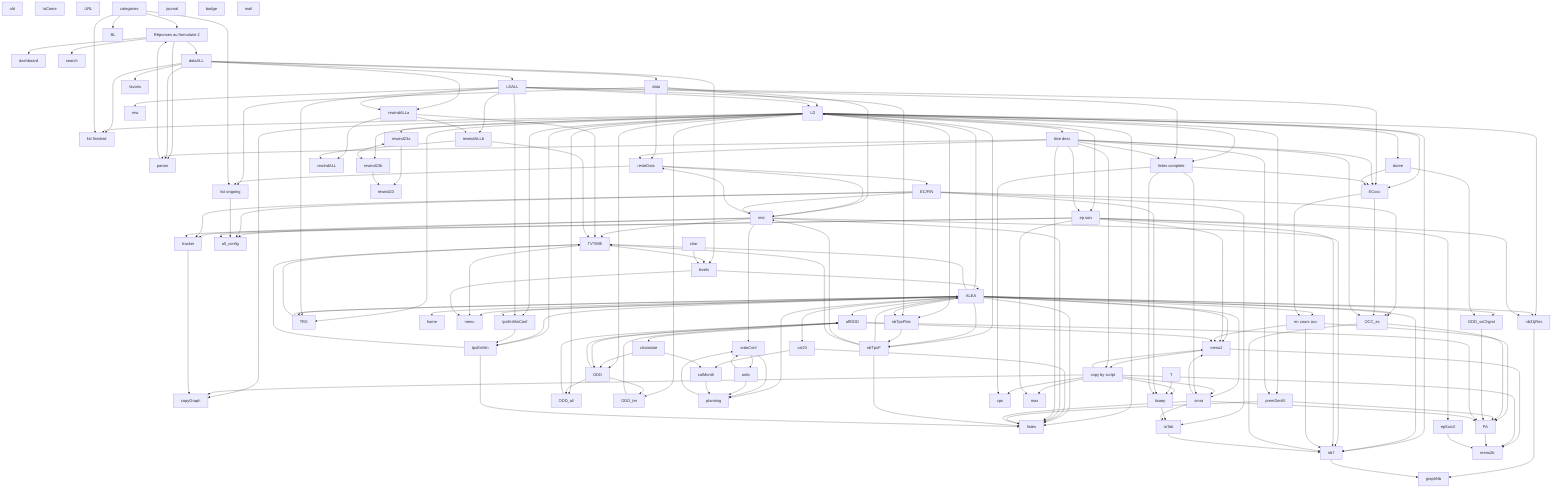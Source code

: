 flowchart TD
    D[Réponses au formulaire 2] --> B[dashboard]
    D --> C[search]
    D --> F[dataALL]
    D --> K[param]
    E[old]
    F --> G[data]
    F --> I[LDALL]
    F --> K
    F --> AB[list finished]
    F --> AT[favoris]
    F --> BG[rewindALLa]
    F --> BW[levels]
    G --> H[LD]
    G --> V[rest]
    G --> W[resteData]
    G --> AC[list ongoing]
    H --> R[copyGraph]
    H --> AB
    H --> AE[ep suiv]
    H --> AG[ECocc]
    H --> AJ[listes]
    H --> AK[liste desc]
    H --> AL[listes complete]
    H --> AM[premDerAll]
    H --> AN[duree]
    H --> AO[ODD_all]
    H --> AQ[ODD_ter]
    H --> AR[ODD]
    H --> BB[nbTpsP]
    H --> BC[nbTpsPbis]
    H --> BD[tpsEnMin]
    H --> BE[tpsEnMinConf]
    H --> BI[rewind23a]
    H --> BJ[rewind23b]
    H --> BP[nb31jRec]
    H --> BQ[nb7]
    H --> BY[TRS]
    I --> H
    I --> AG
    I --> AL
    I --> BC
    I --> BE
    I --> BF[rew]
    I --> BG
    I --> BH[rewindALLb]
    I --> BY
    J[ALEA] --> A[home]
    J --> H
    J --> L[menu]
    J --> M[menu2]
    J --> U[cal23]
    J --> AH[en cours occ]
    J --> AI[OCC_ec]
    J --> AJ
    J --> AP[ODD_ssChgmt]
    J --> AS[affODD]
    J --> AW[planning]
    J --> AZ[smra]
    J --> BB
    J --> BC
    J --> BD
    J --> BE
    J --> BM[TVTIME]
    J --> BP
    J --> BQ
    J --> BY
    K --> D
    M --> N[menu2b]
    M --> P[copy by script]
    P --> M
    P --> N
    P --> O[cps]
    P --> Q[max]
    P --> R
    P --> AY[tisaep]
    P --> AZ
    S[PA] --> N
    T --> AY
    U --> AJ
    U --> AX[calMonth]
    V --> W
    V --> AD[all_config]
    V --> AJ
    V --> AU[ordoConf]
    V --> BM
    V --> BN[tracker]
    V --> BQ
    W --> V
    W --> X[EC/FIN]
    W --> AC
    X --> V
    X --> AD
    X --> AI
    X --> AY
    X --> BN
    X --> BO[toTab]
    Z[toCome]
    AA[choixdate] --> AR
    AA --> AX
    AC --> AD
    AE --> M
    AE --> Q
    AE --> AD
    AE --> AF[epSuiv2]
    AE --> BN
    AE --> BP
    AE --> BQ
    AF --> N
    AG --> AH
    AG --> AI
    AH --> M
    AH --> S
    AH --> BQ
    AI --> S
    AI --> BQ
    AK --> K
    AK --> P
    AK --> W
    AK --> AE
    AK --> AG
    AK --> AI
    AK --> AJ
    AK --> AL
    AK --> AM
    AL --> O
    AL --> AG
    AL --> AY
    AL --> AZ
    AM --> S
    AM --> AJ
    AN --> AG
    AN --> AP
    AO --> AS
    AP --> S
    AQ --> AS
    AR --> AO
    AR --> AQ
    AR --> AS
    AS --> M
    AS --> S
    AS --> AA
    AS --> AR
    AU --> AV
    AU --> AW
    AV[ordo] --> AU
    AV --> AW
    AW --> AU
    AX --> AW
    AY --> BO
    AZ --> M
    AZ --> S
    AZ --> AJ
    AZ --> BO
    BA[URL]
    BB --> J
    BB --> V
    BB --> AJ
    BB --> BM
    BC --> BB
    BD --> AJ
    BD --> BM
    BE --> BD
    BG --> BH
    BG --> BK[rewindALL]
    BG --> BM
    BH --> BK
    BH --> BM
    BI <--> BJ
    BI --> BL[rewind23]
    BJ --> BL
    BM --> L
    BM --> BW
    BN --> R
    BO --> BQ
    BP --> BR[graphNb]
    BQ --> BR
    BS[categories] --> D
    BS --> Y[BL]
    BS --> AB
    BS --> AC
    BT[journal]
    BU[char] --> BW
    BV[badge]
    BW --> J
    BW --> L
    BY --> J 
    BY --> BM 
    BX[mail]